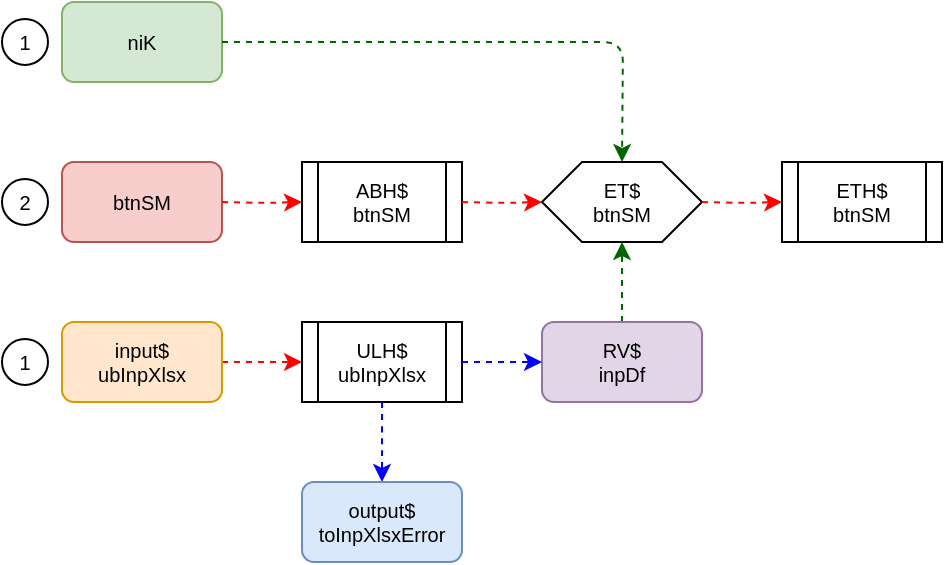 <mxfile version="20.7.4" type="device"><diagram id="TN7onXZwonejpdnsnH3-" name="Page-1"><mxGraphModel dx="932" dy="-185" grid="1" gridSize="10" guides="1" tooltips="1" connect="1" arrows="1" fold="1" page="1" pageScale="1" pageWidth="1000" pageHeight="300" math="0" shadow="0"><root><mxCell id="0"/><mxCell id="1" parent="0"/><mxCell id="SYUYxSS5kYhso55slLzQ-4" value="btnSM" style="rounded=1;whiteSpace=wrap;html=1;fillColor=#f8cecc;strokeColor=#b85450;fontSize=10;" parent="1" vertex="1"><mxGeometry x="30" y="1280" width="80" height="40" as="geometry"/></mxCell><mxCell id="SYUYxSS5kYhso55slLzQ-9" value="niK" style="rounded=1;whiteSpace=wrap;html=1;fillColor=#d5e8d4;strokeColor=#82b366;fontSize=10;" parent="1" vertex="1"><mxGeometry x="30" y="1200" width="80" height="40" as="geometry"/></mxCell><mxCell id="U8EScKNlaVJiz4PhlLR4-22" value="ETH$&lt;br style=&quot;border-color: var(--border-color); font-size: 10px;&quot;&gt;btnSM" style="shape=process;whiteSpace=wrap;html=1;backgroundOutline=1;fontSize=10;" parent="1" vertex="1"><mxGeometry x="390" y="1280" width="80" height="40" as="geometry"/></mxCell><mxCell id="U8EScKNlaVJiz4PhlLR4-25" value="ABH$&lt;br style=&quot;border-color: var(--border-color); font-size: 10px;&quot;&gt;btnSM" style="shape=process;whiteSpace=wrap;html=1;backgroundOutline=1;fontSize=10;" parent="1" vertex="1"><mxGeometry x="150" y="1280" width="80" height="40" as="geometry"/></mxCell><mxCell id="U8EScKNlaVJiz4PhlLR4-26" value="ET$&lt;br style=&quot;border-color: var(--border-color); font-size: 10px;&quot;&gt;btnSM" style="shape=hexagon;perimeter=hexagonPerimeter2;whiteSpace=wrap;html=1;fixedSize=1;fontSize=10;" parent="1" vertex="1"><mxGeometry x="270" y="1280" width="80" height="40" as="geometry"/></mxCell><mxCell id="U8EScKNlaVJiz4PhlLR4-35" value="" style="edgeStyle=orthogonalEdgeStyle;shape=connector;rounded=1;orthogonalLoop=1;jettySize=auto;html=1;exitX=1;exitY=0.5;exitDx=0;exitDy=0;dashed=1;labelBackgroundColor=default;strokeColor=#FF0000;fontFamily=Helvetica;fontSize=10;fontColor=#FF0000;endArrow=classic;fillColor=#fa6800;entryX=0;entryY=0.5;entryDx=0;entryDy=0;" parent="1" target="U8EScKNlaVJiz4PhlLR4-25" edge="1"><mxGeometry relative="1" as="geometry"><mxPoint x="110" y="1300" as="sourcePoint"/><mxPoint x="180" y="1340" as="targetPoint"/><Array as="points"/></mxGeometry></mxCell><mxCell id="U8EScKNlaVJiz4PhlLR4-36" value="" style="edgeStyle=orthogonalEdgeStyle;shape=connector;rounded=1;orthogonalLoop=1;jettySize=auto;html=1;exitX=1;exitY=0.5;exitDx=0;exitDy=0;dashed=1;labelBackgroundColor=default;strokeColor=#FF0000;fontFamily=Helvetica;fontSize=10;fontColor=#FF0000;endArrow=classic;fillColor=#fa6800;entryX=0;entryY=0.5;entryDx=0;entryDy=0;" parent="1" target="U8EScKNlaVJiz4PhlLR4-26" edge="1"><mxGeometry relative="1" as="geometry"><mxPoint x="230" y="1300" as="sourcePoint"/><mxPoint x="590" y="1300" as="targetPoint"/><Array as="points"/></mxGeometry></mxCell><mxCell id="U8EScKNlaVJiz4PhlLR4-37" value="" style="edgeStyle=orthogonalEdgeStyle;shape=connector;rounded=1;orthogonalLoop=1;jettySize=auto;html=1;exitX=1;exitY=0.5;exitDx=0;exitDy=0;dashed=1;labelBackgroundColor=default;strokeColor=#FF0000;fontFamily=Helvetica;fontSize=10;fontColor=#FF0000;endArrow=classic;fillColor=#fa6800;entryX=0;entryY=0.5;entryDx=0;entryDy=0;" parent="1" target="U8EScKNlaVJiz4PhlLR4-22" edge="1"><mxGeometry relative="1" as="geometry"><mxPoint x="350" y="1300" as="sourcePoint"/><mxPoint x="420" y="1340" as="targetPoint"/></mxGeometry></mxCell><mxCell id="U8EScKNlaVJiz4PhlLR4-38" value="" style="edgeStyle=orthogonalEdgeStyle;rounded=1;orthogonalLoop=1;jettySize=auto;html=1;exitX=1;exitY=0.5;exitDx=0;exitDy=0;endArrow=classic;fontSize=10;strokeColor=#006600;fontColor=#006600;dashed=1;startArrow=none;startFill=0;endFill=1;fillColor=#008a00;" parent="1" source="SYUYxSS5kYhso55slLzQ-9" edge="1"><mxGeometry x="0.125" relative="1" as="geometry"><mxPoint x="960" y="1500" as="sourcePoint"/><mxPoint x="310" y="1280" as="targetPoint"/><mxPoint as="offset"/></mxGeometry></mxCell><mxCell id="KgsT8PrUs-bKnq5PqV4H-23" value="" style="edgeStyle=orthogonalEdgeStyle;rounded=1;orthogonalLoop=1;jettySize=auto;html=1;endArrow=classic;fontSize=10;strokeColor=#006600;fontColor=#006600;dashed=1;startArrow=none;startFill=0;endFill=1;fillColor=#008a00;entryX=0.5;entryY=1;entryDx=0;entryDy=0;exitX=0.5;exitY=0;exitDx=0;exitDy=0;" parent="1" source="KgsT8PrUs-bKnq5PqV4H-45" target="U8EScKNlaVJiz4PhlLR4-26" edge="1"><mxGeometry x="0.125" relative="1" as="geometry"><mxPoint x="430" y="1360" as="sourcePoint"/><mxPoint x="390" y="1360" as="targetPoint"/><mxPoint as="offset"/></mxGeometry></mxCell><mxCell id="KgsT8PrUs-bKnq5PqV4H-43" value="" style="edgeStyle=orthogonalEdgeStyle;shape=connector;rounded=1;orthogonalLoop=1;jettySize=auto;html=1;exitX=1;exitY=0.5;exitDx=0;exitDy=0;entryX=0;entryY=0.5;entryDx=0;entryDy=0;dashed=1;labelBackgroundColor=default;strokeColor=#FF0000;fontFamily=Helvetica;fontSize=10;fontColor=#FF0000;endArrow=classic;fillColor=#fa6800;" parent="1" source="KgsT8PrUs-bKnq5PqV4H-44" target="KgsT8PrUs-bKnq5PqV4H-46" edge="1"><mxGeometry relative="1" as="geometry"><mxPoint x="230" y="1377" as="targetPoint"/></mxGeometry></mxCell><mxCell id="KgsT8PrUs-bKnq5PqV4H-44" value="input$&lt;br style=&quot;font-size: 10px;&quot;&gt;ubInpXlsx" style="rounded=1;whiteSpace=wrap;html=1;fillColor=#ffe6cc;strokeColor=#d79b00;fontSize=10;" parent="1" vertex="1"><mxGeometry x="30" y="1360" width="80" height="40" as="geometry"/></mxCell><mxCell id="KgsT8PrUs-bKnq5PqV4H-45" value="RV$&lt;br style=&quot;font-size: 10px;&quot;&gt;inpDf" style="rounded=1;whiteSpace=wrap;html=1;fillColor=#e1d5e7;strokeColor=#9673a6;fontSize=10;" parent="1" vertex="1"><mxGeometry x="270" y="1360" width="80" height="40" as="geometry"/></mxCell><mxCell id="KgsT8PrUs-bKnq5PqV4H-46" value="&lt;span style=&quot;font-size: 10px;&quot;&gt;ULH$&lt;/span&gt;&lt;br style=&quot;border-color: var(--border-color); font-size: 10px;&quot;&gt;&lt;span style=&quot;font-size: 10px;&quot;&gt;ubInpXlsx&lt;/span&gt;" style="shape=process;whiteSpace=wrap;html=1;backgroundOutline=1;fontSize=10;" parent="1" vertex="1"><mxGeometry x="150" y="1360" width="80" height="40" as="geometry"/></mxCell><mxCell id="KgsT8PrUs-bKnq5PqV4H-47" value="" style="edgeStyle=orthogonalEdgeStyle;shape=connector;rounded=1;orthogonalLoop=1;jettySize=auto;html=1;exitX=1;exitY=0.5;exitDx=0;exitDy=0;entryX=0;entryY=0.5;entryDx=0;entryDy=0;dashed=1;labelBackgroundColor=default;strokeColor=#0000FF;fontFamily=Helvetica;fontSize=10;fontColor=#0000FF;endArrow=classic;fillColor=#e51400;" parent="1" source="KgsT8PrUs-bKnq5PqV4H-46" target="KgsT8PrUs-bKnq5PqV4H-45" edge="1"><mxGeometry relative="1" as="geometry"><mxPoint x="210" y="1377" as="sourcePoint"/><Array as="points"><mxPoint x="270" y="1380"/></Array></mxGeometry></mxCell><mxCell id="KgsT8PrUs-bKnq5PqV4H-48" value="1" style="ellipse;whiteSpace=wrap;html=1;aspect=fixed;strokeColor=#000000;strokeWidth=1;fontSize=10;" parent="1" vertex="1"><mxGeometry y="1368.5" width="23" height="23" as="geometry"/></mxCell><mxCell id="KgsT8PrUs-bKnq5PqV4H-51" value="" style="edgeStyle=orthogonalEdgeStyle;shape=connector;rounded=1;orthogonalLoop=1;jettySize=auto;html=1;exitX=0.5;exitY=1;exitDx=0;exitDy=0;entryX=0.5;entryY=0;entryDx=0;entryDy=0;dashed=1;labelBackgroundColor=default;strokeColor=#0000FF;fontFamily=Helvetica;fontSize=10;fontColor=#0000FF;endArrow=classic;fillColor=#e51400;" parent="1" target="KgsT8PrUs-bKnq5PqV4H-52" edge="1"><mxGeometry x="0.067" relative="1" as="geometry"><mxPoint as="offset"/><mxPoint x="190" y="1400" as="sourcePoint"/><Array as="points"><mxPoint x="190" y="1420"/><mxPoint x="190" y="1420"/></Array></mxGeometry></mxCell><mxCell id="KgsT8PrUs-bKnq5PqV4H-52" value="output$&lt;br style=&quot;border-color: var(--border-color); font-size: 10px;&quot;&gt;toInpXlsxError" style="rounded=1;whiteSpace=wrap;html=1;fillColor=#dae8fc;strokeColor=#6c8ebf;fontSize=10;" parent="1" vertex="1"><mxGeometry x="150" y="1440" width="80" height="40" as="geometry"/></mxCell><mxCell id="KgsT8PrUs-bKnq5PqV4H-53" value="1" style="ellipse;whiteSpace=wrap;html=1;aspect=fixed;strokeColor=#000000;strokeWidth=1;fontSize=10;" parent="1" vertex="1"><mxGeometry y="1208.5" width="23" height="23" as="geometry"/></mxCell><mxCell id="KgsT8PrUs-bKnq5PqV4H-54" value="2" style="ellipse;whiteSpace=wrap;html=1;aspect=fixed;strokeColor=#000000;strokeWidth=1;fontSize=10;" parent="1" vertex="1"><mxGeometry y="1288.5" width="23" height="23" as="geometry"/></mxCell></root></mxGraphModel></diagram></mxfile>
